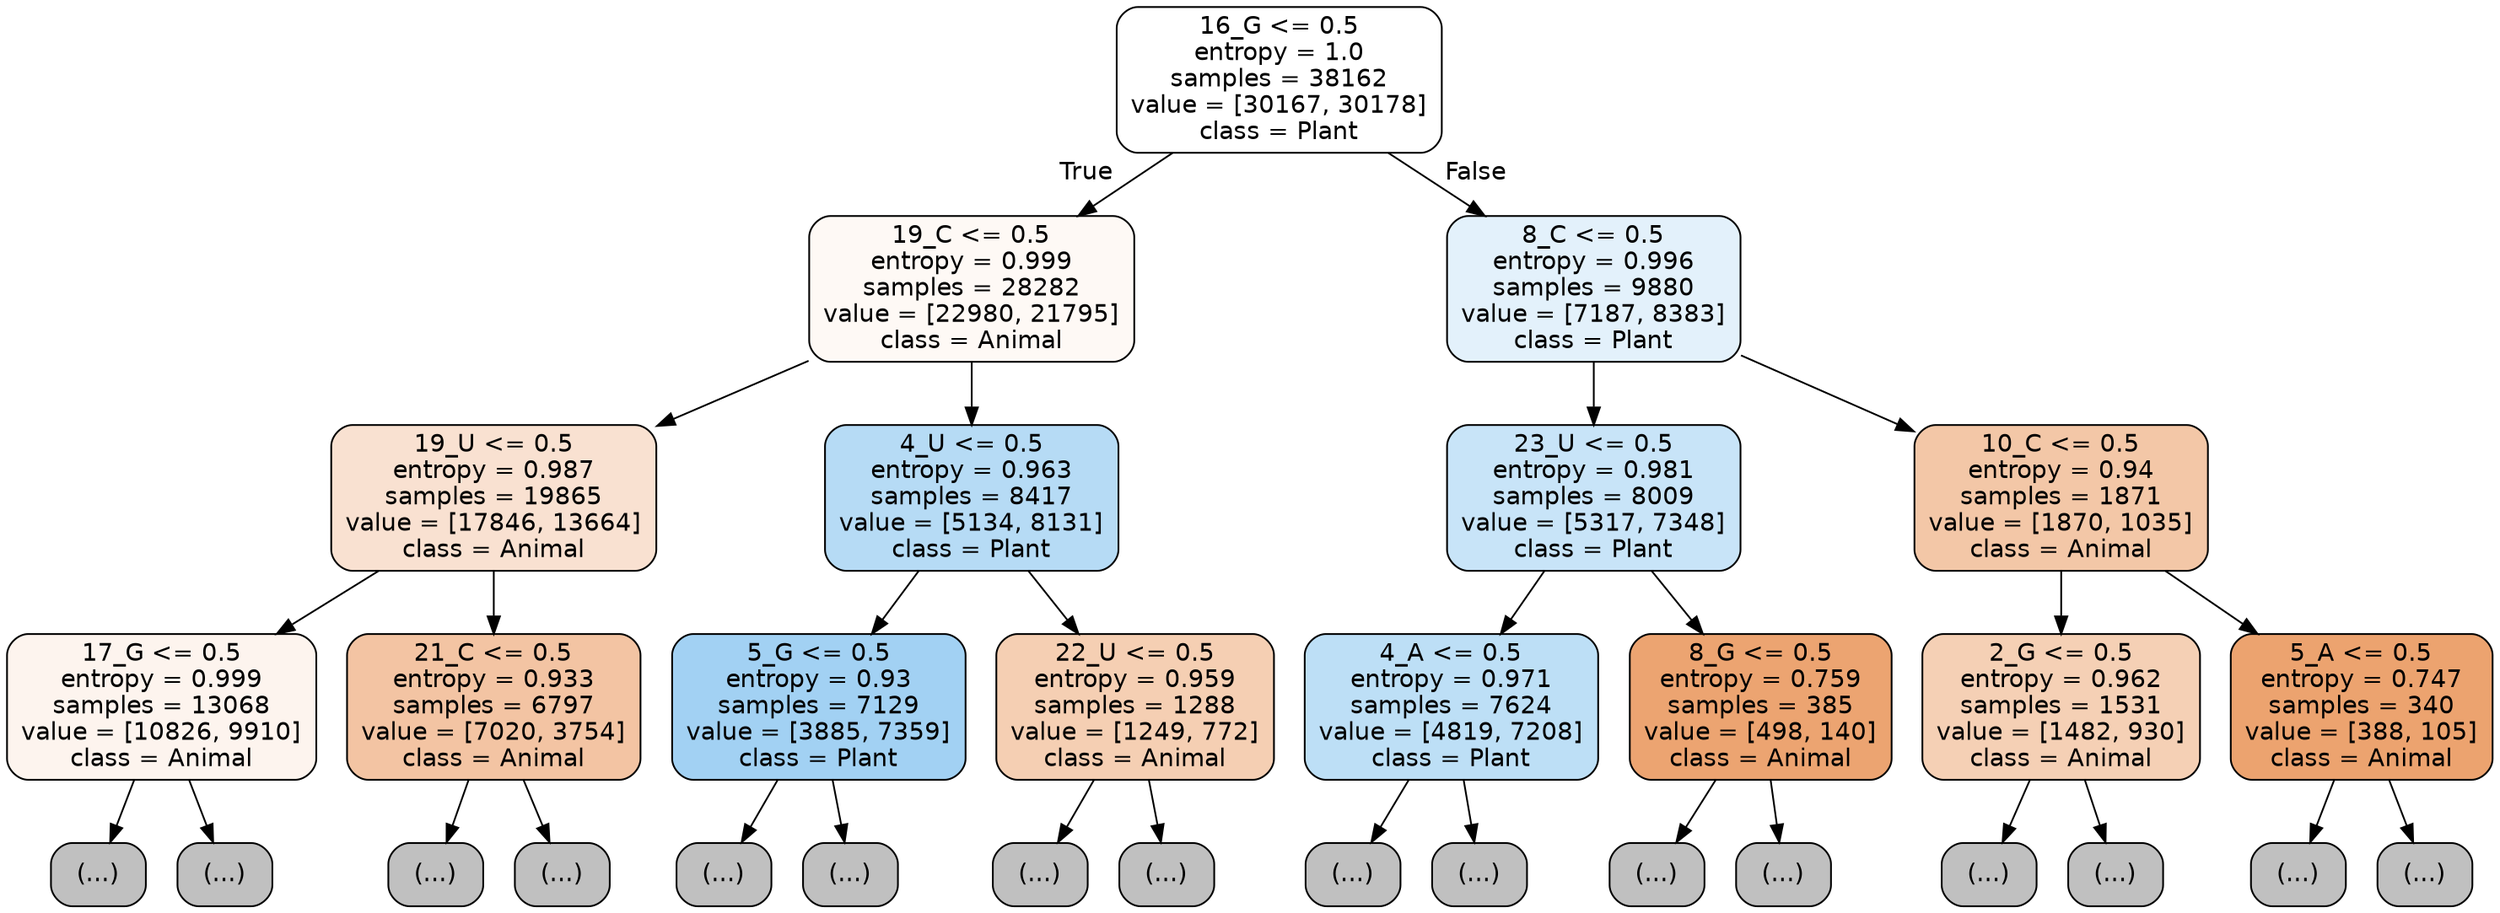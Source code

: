 digraph Tree {
node [shape=box, style="filled, rounded", color="black", fontname="helvetica"] ;
edge [fontname="helvetica"] ;
0 [label="16_G <= 0.5\nentropy = 1.0\nsamples = 38162\nvalue = [30167, 30178]\nclass = Plant", fillcolor="#ffffff"] ;
1 [label="19_C <= 0.5\nentropy = 0.999\nsamples = 28282\nvalue = [22980, 21795]\nclass = Animal", fillcolor="#fef9f5"] ;
0 -> 1 [labeldistance=2.5, labelangle=45, headlabel="True"] ;
2 [label="19_U <= 0.5\nentropy = 0.987\nsamples = 19865\nvalue = [17846, 13664]\nclass = Animal", fillcolor="#f9e1d1"] ;
1 -> 2 ;
3 [label="17_G <= 0.5\nentropy = 0.999\nsamples = 13068\nvalue = [10826, 9910]\nclass = Animal", fillcolor="#fdf4ee"] ;
2 -> 3 ;
4 [label="(...)", fillcolor="#C0C0C0"] ;
3 -> 4 ;
4463 [label="(...)", fillcolor="#C0C0C0"] ;
3 -> 4463 ;
6052 [label="21_C <= 0.5\nentropy = 0.933\nsamples = 6797\nvalue = [7020, 3754]\nclass = Animal", fillcolor="#f3c4a3"] ;
2 -> 6052 ;
6053 [label="(...)", fillcolor="#C0C0C0"] ;
6052 -> 6053 ;
8672 [label="(...)", fillcolor="#C0C0C0"] ;
6052 -> 8672 ;
9337 [label="4_U <= 0.5\nentropy = 0.963\nsamples = 8417\nvalue = [5134, 8131]\nclass = Plant", fillcolor="#b6dbf5"] ;
1 -> 9337 ;
9338 [label="5_G <= 0.5\nentropy = 0.93\nsamples = 7129\nvalue = [3885, 7359]\nclass = Plant", fillcolor="#a2d1f3"] ;
9337 -> 9338 ;
9339 [label="(...)", fillcolor="#C0C0C0"] ;
9338 -> 9339 ;
11234 [label="(...)", fillcolor="#C0C0C0"] ;
9338 -> 11234 ;
11813 [label="22_U <= 0.5\nentropy = 0.959\nsamples = 1288\nvalue = [1249, 772]\nclass = Animal", fillcolor="#f5cfb3"] ;
9337 -> 11813 ;
11814 [label="(...)", fillcolor="#C0C0C0"] ;
11813 -> 11814 ;
12423 [label="(...)", fillcolor="#C0C0C0"] ;
11813 -> 12423 ;
12518 [label="8_C <= 0.5\nentropy = 0.996\nsamples = 9880\nvalue = [7187, 8383]\nclass = Plant", fillcolor="#e3f1fb"] ;
0 -> 12518 [labeldistance=2.5, labelangle=-45, headlabel="False"] ;
12519 [label="23_U <= 0.5\nentropy = 0.981\nsamples = 8009\nvalue = [5317, 7348]\nclass = Plant", fillcolor="#c8e4f8"] ;
12518 -> 12519 ;
12520 [label="4_A <= 0.5\nentropy = 0.971\nsamples = 7624\nvalue = [4819, 7208]\nclass = Plant", fillcolor="#bddff6"] ;
12519 -> 12520 ;
12521 [label="(...)", fillcolor="#C0C0C0"] ;
12520 -> 12521 ;
14968 [label="(...)", fillcolor="#C0C0C0"] ;
12520 -> 14968 ;
15783 [label="8_G <= 0.5\nentropy = 0.759\nsamples = 385\nvalue = [498, 140]\nclass = Animal", fillcolor="#eca471"] ;
12519 -> 15783 ;
15784 [label="(...)", fillcolor="#C0C0C0"] ;
15783 -> 15784 ;
15865 [label="(...)", fillcolor="#C0C0C0"] ;
15783 -> 15865 ;
15914 [label="10_C <= 0.5\nentropy = 0.94\nsamples = 1871\nvalue = [1870, 1035]\nclass = Animal", fillcolor="#f3c7a7"] ;
12518 -> 15914 ;
15915 [label="2_G <= 0.5\nentropy = 0.962\nsamples = 1531\nvalue = [1482, 930]\nclass = Animal", fillcolor="#f5d0b5"] ;
15914 -> 15915 ;
15916 [label="(...)", fillcolor="#C0C0C0"] ;
15915 -> 15916 ;
16427 [label="(...)", fillcolor="#C0C0C0"] ;
15915 -> 16427 ;
16618 [label="5_A <= 0.5\nentropy = 0.747\nsamples = 340\nvalue = [388, 105]\nclass = Animal", fillcolor="#eca36f"] ;
15914 -> 16618 ;
16619 [label="(...)", fillcolor="#C0C0C0"] ;
16618 -> 16619 ;
16740 [label="(...)", fillcolor="#C0C0C0"] ;
16618 -> 16740 ;
}